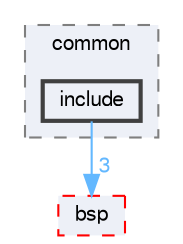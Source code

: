 digraph "include"
{
 // LATEX_PDF_SIZE
  bgcolor="transparent";
  edge [fontname=FreeSans,fontsize=10,labelfontname=FreeSans,labelfontsize=10];
  node [fontname=FreeSans,fontsize=10,shape=box,height=0.2,width=0.4];
  compound=true
  subgraph clusterdir_47510aeddcc5d5420ae5e59eb553093c {
    graph [ bgcolor="#edf0f7", pencolor="grey50", label="common", fontname=FreeSans,fontsize=10 style="filled,dashed", URL="dir_47510aeddcc5d5420ae5e59eb553093c.html",tooltip=""]
  dir_1005e9852cd7e63107b0bb8feb81e21c [label="include", fillcolor="#edf0f7", color="grey25", style="filled,bold", URL="dir_1005e9852cd7e63107b0bb8feb81e21c.html",tooltip=""];
  }
  dir_b9a995f55602f46b44b7b2d1b8df8131 [label="bsp", fillcolor="#edf0f7", color="red", style="filled,dashed", URL="dir_b9a995f55602f46b44b7b2d1b8df8131.html",tooltip=""];
  dir_1005e9852cd7e63107b0bb8feb81e21c->dir_b9a995f55602f46b44b7b2d1b8df8131 [headlabel="3", labeldistance=1.5 headhref="dir_000024_000002.html" color="steelblue1" fontcolor="steelblue1"];
}
